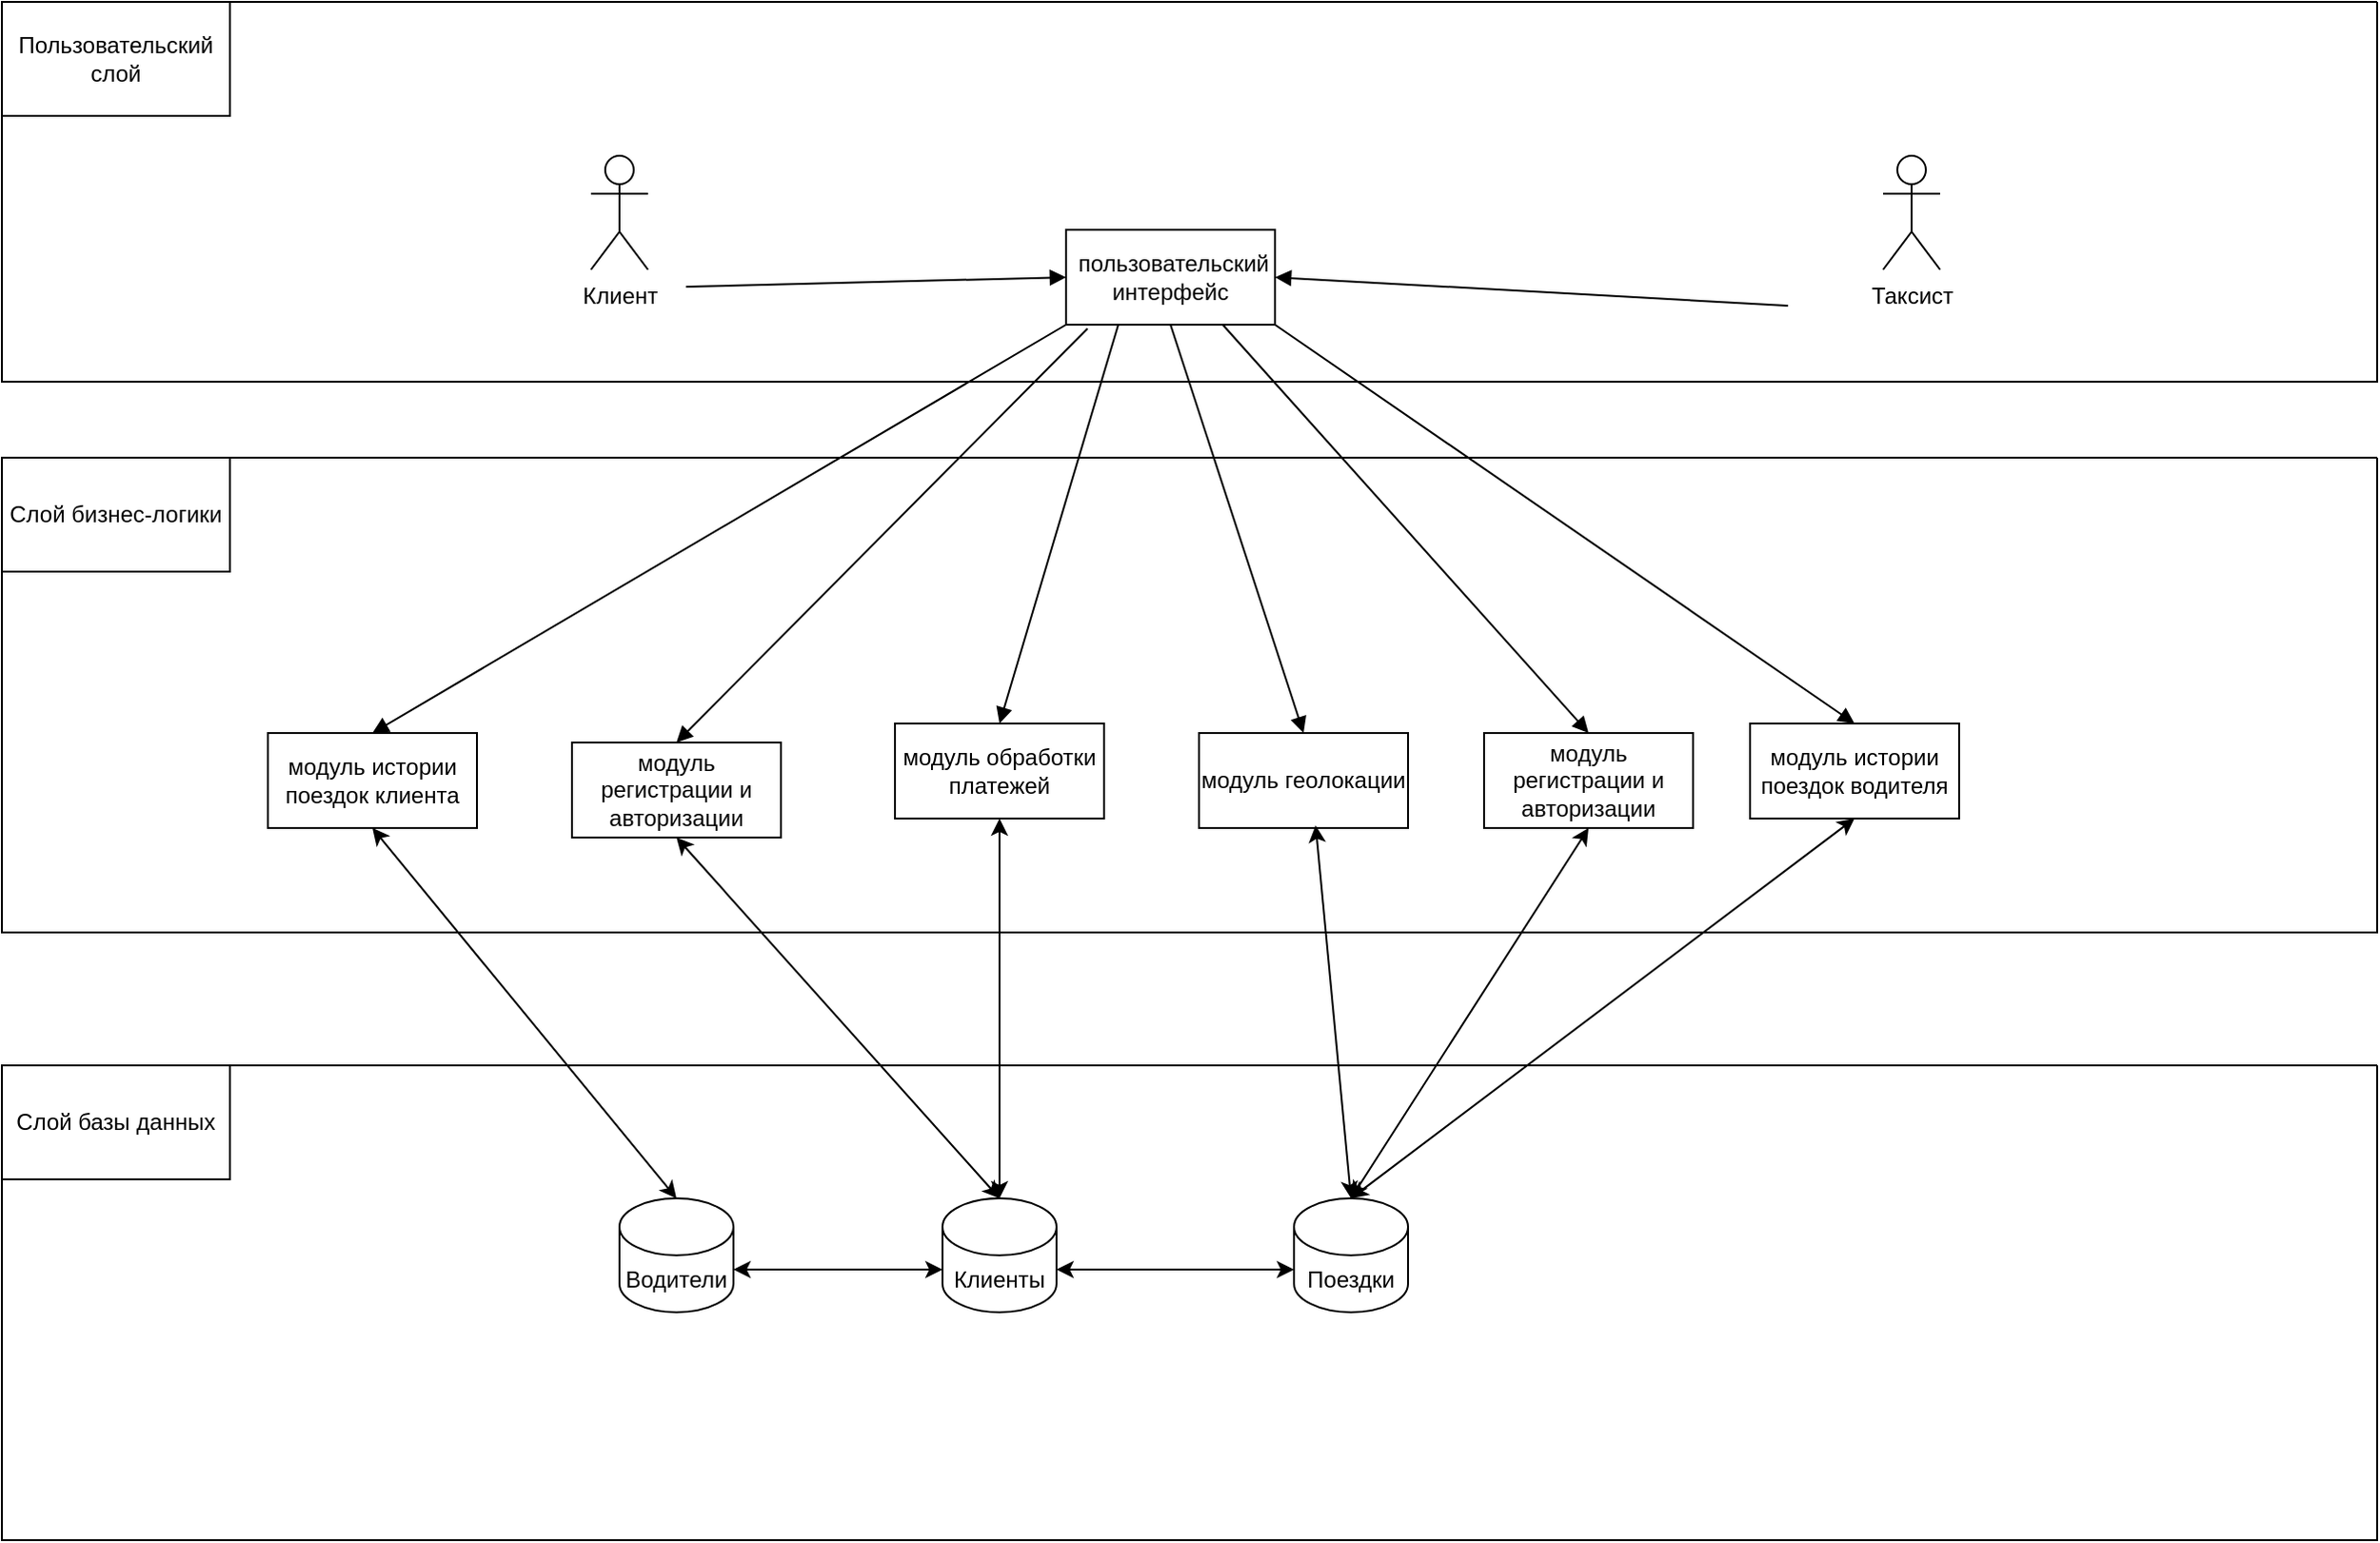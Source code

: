 <mxfile version="22.0.8" type="github">
  <diagram name="Page-1" id="b5b7bab2-c9e2-2cf4-8b2a-24fd1a2a6d21">
    <mxGraphModel dx="3382" dy="958" grid="1" gridSize="10" guides="1" tooltips="1" connect="1" arrows="1" fold="1" page="1" pageScale="1" pageWidth="827" pageHeight="1169" background="none" math="0" shadow="0">
      <root>
        <mxCell id="0" />
        <mxCell id="1" parent="0" />
        <mxCell id="cKeQ6S0oiYJnXy505rPp-26" value="" style="swimlane;startSize=0;" parent="1" vertex="1">
          <mxGeometry x="-1120" y="200" width="1250" height="200" as="geometry" />
        </mxCell>
        <mxCell id="cKeQ6S0oiYJnXy505rPp-66" value="Пользовательский слой" style="whiteSpace=wrap;html=1;" parent="cKeQ6S0oiYJnXy505rPp-26" vertex="1">
          <mxGeometry width="120" height="60" as="geometry" />
        </mxCell>
        <mxCell id="cKeQ6S0oiYJnXy505rPp-74" value="&amp;nbsp;пользовательский интерфейс" style="html=1;whiteSpace=wrap;" parent="cKeQ6S0oiYJnXy505rPp-26" vertex="1">
          <mxGeometry x="560" y="120" width="110" height="50" as="geometry" />
        </mxCell>
        <mxCell id="cKeQ6S0oiYJnXy505rPp-46" value="Клиент" style="shape=umlActor;verticalLabelPosition=bottom;verticalAlign=top;html=1;" parent="1" vertex="1">
          <mxGeometry x="-810" y="281" width="30" height="60" as="geometry" />
        </mxCell>
        <mxCell id="cKeQ6S0oiYJnXy505rPp-53" value="" style="html=1;verticalAlign=bottom;endArrow=block;curved=0;rounded=0;entryX=0;entryY=0.5;entryDx=0;entryDy=0;" parent="1" target="cKeQ6S0oiYJnXy505rPp-74" edge="1">
          <mxGeometry width="80" relative="1" as="geometry">
            <mxPoint x="-760" y="350" as="sourcePoint" />
            <mxPoint x="-715" y="487" as="targetPoint" />
          </mxGeometry>
        </mxCell>
        <mxCell id="cKeQ6S0oiYJnXy505rPp-60" value="Таксист" style="shape=umlActor;verticalLabelPosition=bottom;verticalAlign=top;html=1;" parent="1" vertex="1">
          <mxGeometry x="-130" y="281" width="30" height="60" as="geometry" />
        </mxCell>
        <mxCell id="cKeQ6S0oiYJnXy505rPp-62" value="" style="html=1;verticalAlign=bottom;endArrow=block;curved=0;rounded=0;entryX=1;entryY=0.5;entryDx=0;entryDy=0;" parent="1" target="cKeQ6S0oiYJnXy505rPp-74" edge="1">
          <mxGeometry width="80" relative="1" as="geometry">
            <mxPoint x="-180" y="360" as="sourcePoint" />
            <mxPoint x="-195" y="476.5" as="targetPoint" />
          </mxGeometry>
        </mxCell>
        <mxCell id="cKeQ6S0oiYJnXy505rPp-67" value="" style="swimlane;startSize=0;" parent="1" vertex="1">
          <mxGeometry x="-1120" y="440" width="1250" height="250" as="geometry" />
        </mxCell>
        <mxCell id="cKeQ6S0oiYJnXy505rPp-75" value="модуль геолокации" style="html=1;whiteSpace=wrap;" parent="cKeQ6S0oiYJnXy505rPp-67" vertex="1">
          <mxGeometry x="630" y="145" width="110" height="50" as="geometry" />
        </mxCell>
        <mxCell id="cKeQ6S0oiYJnXy505rPp-76" value="модуль обработки платежей" style="html=1;whiteSpace=wrap;" parent="cKeQ6S0oiYJnXy505rPp-67" vertex="1">
          <mxGeometry x="470" y="140" width="110" height="50" as="geometry" />
        </mxCell>
        <mxCell id="cKeQ6S0oiYJnXy505rPp-77" value="модуль истории поездок клиента" style="html=1;whiteSpace=wrap;" parent="cKeQ6S0oiYJnXy505rPp-67" vertex="1">
          <mxGeometry x="140" y="145" width="110" height="50" as="geometry" />
        </mxCell>
        <mxCell id="cKeQ6S0oiYJnXy505rPp-78" value="модуль истории поездок водителя" style="html=1;whiteSpace=wrap;" parent="cKeQ6S0oiYJnXy505rPp-67" vertex="1">
          <mxGeometry x="920" y="140" width="110" height="50" as="geometry" />
        </mxCell>
        <mxCell id="cKeQ6S0oiYJnXy505rPp-48" value="модуль регистрации и авторизации" style="html=1;whiteSpace=wrap;" parent="cKeQ6S0oiYJnXy505rPp-67" vertex="1">
          <mxGeometry x="300" y="150" width="110" height="50" as="geometry" />
        </mxCell>
        <mxCell id="cKeQ6S0oiYJnXy505rPp-80" value="модуль регистрации и авторизации" style="html=1;whiteSpace=wrap;" parent="cKeQ6S0oiYJnXy505rPp-67" vertex="1">
          <mxGeometry x="780" y="145" width="110" height="50" as="geometry" />
        </mxCell>
        <mxCell id="cKeQ6S0oiYJnXy505rPp-84" value="Слой бизнес-логики" style="whiteSpace=wrap;html=1;" parent="cKeQ6S0oiYJnXy505rPp-67" vertex="1">
          <mxGeometry width="120" height="60" as="geometry" />
        </mxCell>
        <mxCell id="cKeQ6S0oiYJnXy505rPp-85" value="" style="html=1;verticalAlign=bottom;endArrow=block;curved=0;rounded=0;entryX=0.5;entryY=0;entryDx=0;entryDy=0;exitX=0;exitY=1;exitDx=0;exitDy=0;" parent="1" source="cKeQ6S0oiYJnXy505rPp-74" target="cKeQ6S0oiYJnXy505rPp-77" edge="1">
          <mxGeometry width="80" relative="1" as="geometry">
            <mxPoint x="-590" y="500" as="sourcePoint" />
            <mxPoint x="-390" y="495" as="targetPoint" />
          </mxGeometry>
        </mxCell>
        <mxCell id="cKeQ6S0oiYJnXy505rPp-86" value="" style="html=1;verticalAlign=bottom;endArrow=block;curved=0;rounded=0;entryX=0.5;entryY=0;entryDx=0;entryDy=0;exitX=0.103;exitY=1.04;exitDx=0;exitDy=0;exitPerimeter=0;" parent="1" source="cKeQ6S0oiYJnXy505rPp-74" target="cKeQ6S0oiYJnXy505rPp-48" edge="1">
          <mxGeometry width="80" relative="1" as="geometry">
            <mxPoint x="-455" y="390" as="sourcePoint" />
            <mxPoint x="-820" y="605" as="targetPoint" />
          </mxGeometry>
        </mxCell>
        <mxCell id="cKeQ6S0oiYJnXy505rPp-87" value="" style="html=1;verticalAlign=bottom;endArrow=block;curved=0;rounded=0;entryX=0.5;entryY=0;entryDx=0;entryDy=0;exitX=0.25;exitY=1;exitDx=0;exitDy=0;" parent="1" source="cKeQ6S0oiYJnXy505rPp-74" target="cKeQ6S0oiYJnXy505rPp-76" edge="1">
          <mxGeometry width="80" relative="1" as="geometry">
            <mxPoint x="-485" y="376.5" as="sourcePoint" />
            <mxPoint x="-690" y="596.5" as="targetPoint" />
          </mxGeometry>
        </mxCell>
        <mxCell id="cKeQ6S0oiYJnXy505rPp-88" value="" style="html=1;verticalAlign=bottom;endArrow=block;curved=0;rounded=0;entryX=0.5;entryY=0;entryDx=0;entryDy=0;exitX=0.5;exitY=1;exitDx=0;exitDy=0;" parent="1" source="cKeQ6S0oiYJnXy505rPp-74" target="cKeQ6S0oiYJnXy505rPp-75" edge="1">
          <mxGeometry width="80" relative="1" as="geometry">
            <mxPoint x="-463.5" y="375" as="sourcePoint" />
            <mxPoint x="-526.5" y="585" as="targetPoint" />
          </mxGeometry>
        </mxCell>
        <mxCell id="cKeQ6S0oiYJnXy505rPp-89" value="" style="html=1;verticalAlign=bottom;endArrow=block;curved=0;rounded=0;entryX=0.5;entryY=0;entryDx=0;entryDy=0;exitX=0.75;exitY=1;exitDx=0;exitDy=0;" parent="1" source="cKeQ6S0oiYJnXy505rPp-74" target="cKeQ6S0oiYJnXy505rPp-80" edge="1">
          <mxGeometry width="80" relative="1" as="geometry">
            <mxPoint x="-430" y="375" as="sourcePoint" />
            <mxPoint x="-360" y="590" as="targetPoint" />
          </mxGeometry>
        </mxCell>
        <mxCell id="cKeQ6S0oiYJnXy505rPp-90" value="" style="html=1;verticalAlign=bottom;endArrow=block;curved=0;rounded=0;entryX=0.5;entryY=0;entryDx=0;entryDy=0;exitX=1;exitY=1;exitDx=0;exitDy=0;" parent="1" source="cKeQ6S0oiYJnXy505rPp-74" target="cKeQ6S0oiYJnXy505rPp-78" edge="1">
          <mxGeometry width="80" relative="1" as="geometry">
            <mxPoint x="-410" y="362.5" as="sourcePoint" />
            <mxPoint x="-218" y="577.5" as="targetPoint" />
          </mxGeometry>
        </mxCell>
        <mxCell id="cKeQ6S0oiYJnXy505rPp-95" value="" style="swimlane;startSize=0;" parent="1" vertex="1">
          <mxGeometry x="-1120" y="760" width="1250" height="250" as="geometry" />
        </mxCell>
        <mxCell id="cKeQ6S0oiYJnXy505rPp-102" value="Слой базы данных" style="whiteSpace=wrap;html=1;" parent="cKeQ6S0oiYJnXy505rPp-95" vertex="1">
          <mxGeometry width="120" height="60" as="geometry" />
        </mxCell>
        <mxCell id="cKeQ6S0oiYJnXy505rPp-91" value="Водители" style="shape=cylinder3;whiteSpace=wrap;html=1;boundedLbl=1;backgroundOutline=1;size=15;" parent="cKeQ6S0oiYJnXy505rPp-95" vertex="1">
          <mxGeometry x="325" y="70" width="60" height="60" as="geometry" />
        </mxCell>
        <mxCell id="cKeQ6S0oiYJnXy505rPp-92" value="Клиенты" style="shape=cylinder3;whiteSpace=wrap;html=1;boundedLbl=1;backgroundOutline=1;size=15;" parent="cKeQ6S0oiYJnXy505rPp-95" vertex="1">
          <mxGeometry x="495" y="70" width="60" height="60" as="geometry" />
        </mxCell>
        <mxCell id="cKeQ6S0oiYJnXy505rPp-93" value="Поездки" style="shape=cylinder3;whiteSpace=wrap;html=1;boundedLbl=1;backgroundOutline=1;size=15;" parent="cKeQ6S0oiYJnXy505rPp-95" vertex="1">
          <mxGeometry x="680" y="70" width="60" height="60" as="geometry" />
        </mxCell>
        <mxCell id="cKeQ6S0oiYJnXy505rPp-117" value="" style="endArrow=classic;startArrow=classic;html=1;rounded=0;exitX=1;exitY=0;exitDx=0;exitDy=37.5;exitPerimeter=0;entryX=0;entryY=0;entryDx=0;entryDy=37.5;entryPerimeter=0;" parent="cKeQ6S0oiYJnXy505rPp-95" source="cKeQ6S0oiYJnXy505rPp-92" target="cKeQ6S0oiYJnXy505rPp-93" edge="1">
          <mxGeometry width="50" height="50" relative="1" as="geometry">
            <mxPoint x="620" y="210" as="sourcePoint" />
            <mxPoint x="670" y="160" as="targetPoint" />
          </mxGeometry>
        </mxCell>
        <mxCell id="cKeQ6S0oiYJnXy505rPp-118" value="" style="endArrow=classic;startArrow=classic;html=1;rounded=0;exitX=1;exitY=0;exitDx=0;exitDy=37.5;exitPerimeter=0;entryX=0;entryY=0;entryDx=0;entryDy=37.5;entryPerimeter=0;" parent="cKeQ6S0oiYJnXy505rPp-95" source="cKeQ6S0oiYJnXy505rPp-91" target="cKeQ6S0oiYJnXy505rPp-92" edge="1">
          <mxGeometry width="50" height="50" relative="1" as="geometry">
            <mxPoint x="420" y="150" as="sourcePoint" />
            <mxPoint x="470" y="100" as="targetPoint" />
          </mxGeometry>
        </mxCell>
        <mxCell id="cKeQ6S0oiYJnXy505rPp-119" value="" style="endArrow=classic;startArrow=classic;html=1;rounded=0;exitX=0.5;exitY=0;exitDx=0;exitDy=0;exitPerimeter=0;entryX=0.5;entryY=1;entryDx=0;entryDy=0;" parent="1" source="cKeQ6S0oiYJnXy505rPp-92" target="cKeQ6S0oiYJnXy505rPp-76" edge="1">
          <mxGeometry width="50" height="50" relative="1" as="geometry">
            <mxPoint x="-620" y="770" as="sourcePoint" />
            <mxPoint x="-570" y="720" as="targetPoint" />
          </mxGeometry>
        </mxCell>
        <mxCell id="cKeQ6S0oiYJnXy505rPp-120" value="" style="endArrow=classic;startArrow=classic;html=1;rounded=0;entryX=0.5;entryY=1;entryDx=0;entryDy=0;exitX=0.5;exitY=0;exitDx=0;exitDy=0;exitPerimeter=0;" parent="1" source="cKeQ6S0oiYJnXy505rPp-91" target="cKeQ6S0oiYJnXy505rPp-77" edge="1">
          <mxGeometry width="50" height="50" relative="1" as="geometry">
            <mxPoint x="-930" y="730" as="sourcePoint" />
            <mxPoint x="-880" y="680" as="targetPoint" />
          </mxGeometry>
        </mxCell>
        <mxCell id="cKeQ6S0oiYJnXy505rPp-121" value="" style="endArrow=classic;startArrow=classic;html=1;rounded=0;entryX=0.558;entryY=0.973;entryDx=0;entryDy=0;entryPerimeter=0;exitX=0.5;exitY=0;exitDx=0;exitDy=0;exitPerimeter=0;" parent="1" source="cKeQ6S0oiYJnXy505rPp-93" target="cKeQ6S0oiYJnXy505rPp-75" edge="1">
          <mxGeometry width="50" height="50" relative="1" as="geometry">
            <mxPoint x="-400" y="700" as="sourcePoint" />
            <mxPoint x="-350" y="650" as="targetPoint" />
          </mxGeometry>
        </mxCell>
        <mxCell id="cKeQ6S0oiYJnXy505rPp-122" value="" style="endArrow=classic;startArrow=classic;html=1;rounded=0;entryX=0.5;entryY=1;entryDx=0;entryDy=0;exitX=0.5;exitY=0;exitDx=0;exitDy=0;exitPerimeter=0;" parent="1" source="cKeQ6S0oiYJnXy505rPp-92" target="cKeQ6S0oiYJnXy505rPp-48" edge="1">
          <mxGeometry width="50" height="50" relative="1" as="geometry">
            <mxPoint x="-720" y="770" as="sourcePoint" />
            <mxPoint x="-670" y="720" as="targetPoint" />
          </mxGeometry>
        </mxCell>
        <mxCell id="cKeQ6S0oiYJnXy505rPp-123" value="" style="endArrow=classic;startArrow=classic;html=1;rounded=0;entryX=0.5;entryY=1;entryDx=0;entryDy=0;exitX=0.5;exitY=0;exitDx=0;exitDy=0;exitPerimeter=0;" parent="1" source="cKeQ6S0oiYJnXy505rPp-93" target="cKeQ6S0oiYJnXy505rPp-80" edge="1">
          <mxGeometry width="50" height="50" relative="1" as="geometry">
            <mxPoint x="-330" y="770" as="sourcePoint" />
            <mxPoint x="-280" y="720" as="targetPoint" />
          </mxGeometry>
        </mxCell>
        <mxCell id="cKeQ6S0oiYJnXy505rPp-124" value="" style="endArrow=classic;startArrow=classic;html=1;rounded=0;entryX=0.5;entryY=1;entryDx=0;entryDy=0;exitX=0.5;exitY=0;exitDx=0;exitDy=0;exitPerimeter=0;" parent="1" source="cKeQ6S0oiYJnXy505rPp-93" target="cKeQ6S0oiYJnXy505rPp-78" edge="1">
          <mxGeometry width="50" height="50" relative="1" as="geometry">
            <mxPoint x="-270" y="770" as="sourcePoint" />
            <mxPoint x="-220" y="720" as="targetPoint" />
          </mxGeometry>
        </mxCell>
      </root>
    </mxGraphModel>
  </diagram>
</mxfile>
